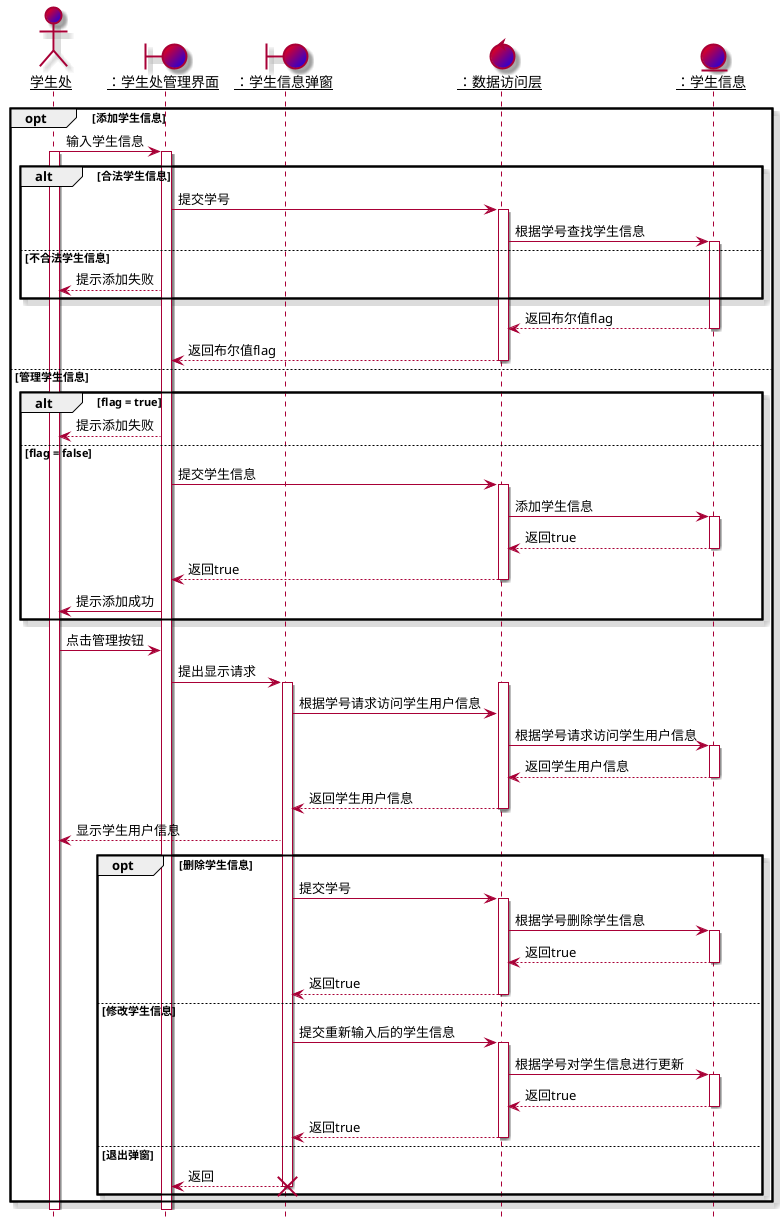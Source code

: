 @startuml  
skin rose
actor 学生处 #Red/Blue
boundary "：学生处管理界面" #Red/Blue
boundary "：学生信息弹窗" #Red/Blue
control "：数据访问层" #Red/Blue
entity "：学生信息" #Red/Blue
skinparam sequenceParticipant underline

hide footbox

opt 添加学生信息
学生处 -> "：学生处管理界面" : 输入学生信息
activate 学生处
activate "：学生处管理界面"
alt 合法学生信息
"：学生处管理界面" -> "：数据访问层" : 提交学号
activate "：数据访问层"
"：数据访问层" -> "：学生信息" : 根据学号查找学生信息
activate "：学生信息"
else 不合法学生信息
"：学生处管理界面" --> "学生处" : 提示添加失败
end
"：学生信息" --> "：数据访问层" : 返回布尔值flag
deactivate "：学生信息"
"：数据访问层" --> "：学生处管理界面" : 返回布尔值flag
deactivate "：数据访问层"

else 管理学生信息
alt flag = true
"：学生处管理界面" --> "学生处" : 提示添加失败
else flag = false
"：学生处管理界面" -> "：数据访问层" : 提交学生信息
activate "：数据访问层"
"：数据访问层" -> "：学生信息" : 添加学生信息
activate "：学生信息"
"：学生信息" --> "：数据访问层" : 返回true
deactivate "：学生信息"
"：数据访问层" --> "：学生处管理界面" : 返回true
deactivate "：数据访问层"
"：学生处管理界面" -> "学生处" : 提示添加成功
end

学生处 -> "：学生处管理界面" : 点击管理按钮
"：学生处管理界面" -> "：学生信息弹窗" : 提出显示请求
activate "：学生信息弹窗"

activate "：数据访问层"
"：学生信息弹窗" -> "：数据访问层" : 根据学号请求访问学生用户信息

"：数据访问层" -> "：学生信息" : 根据学号请求访问学生用户信息

activate "：学生信息"
"：学生信息" --> "：数据访问层" : 返回学生用户信息
deactivate "：学生信息"

"：数据访问层" --> "：学生信息弹窗" : 返回学生用户信息
deactivate "：数据访问层"
"：学生信息弹窗" --> "学生处" : 显示学生用户信息

opt 删除学生信息

"：学生信息弹窗" -> "：数据访问层" : 提交学号
activate "：数据访问层"
"：数据访问层" -> "：学生信息" : 根据学号删除学生信息
activate "：学生信息"
"：学生信息" --> "：数据访问层" : 返回true
deactivate "：学生信息"
"：数据访问层" --> "：学生信息弹窗" : 返回true
deactivate "：数据访问层"

else 修改学生信息

"：学生信息弹窗" -> "：数据访问层" : 提交重新输入后的学生信息
activate "：数据访问层"
"：数据访问层" -> "：学生信息" : 根据学号对学生信息进行更新
activate "：学生信息"
"：学生信息" --> "：数据访问层" : 返回true
deactivate "：学生信息"
"：数据访问层" --> "：学生信息弹窗" : 返回true
deactivate "：数据访问层"

else 退出弹窗

"：学生信息弹窗" --> "：学生处管理界面" : 返回
destroy "：学生信息弹窗"

end
end
@enduml  
